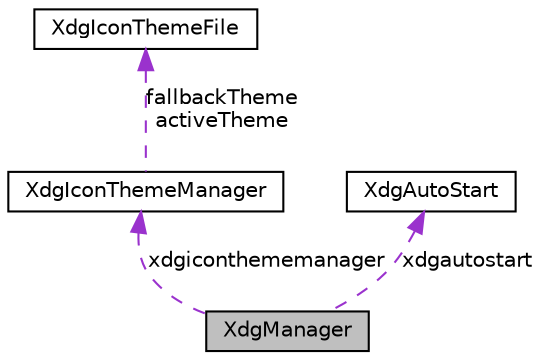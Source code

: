 digraph G
{
  edge [fontname="Helvetica",fontsize="10",labelfontname="Helvetica",labelfontsize="10"];
  node [fontname="Helvetica",fontsize="10",shape=record];
  Node1 [label="XdgManager",height=0.2,width=0.4,color="black", fillcolor="grey75", style="filled" fontcolor="black"];
  Node2 -> Node1 [dir=back,color="darkorchid3",fontsize="10",style="dashed",label="xdgiconthememanager",fontname="Helvetica"];
  Node2 [label="XdgIconThemeManager",height=0.2,width=0.4,color="black", fillcolor="white", style="filled",URL="$classXdgIconThemeManager.html",tooltip="shall manage the icon-themes and select the active one"];
  Node3 -> Node2 [dir=back,color="darkorchid3",fontsize="10",style="dashed",label="fallbackTheme\nactiveTheme",fontname="Helvetica"];
  Node3 [label="XdgIconThemeFile",height=0.2,width=0.4,color="black", fillcolor="white", style="filled",URL="$classXdgIconThemeFile.html",tooltip="handles a single iconthemefile"];
  Node4 -> Node1 [dir=back,color="darkorchid3",fontsize="10",style="dashed",label="xdgautostart",fontname="Helvetica"];
  Node4 [label="XdgAutoStart",height=0.2,width=0.4,color="black", fillcolor="white", style="filled",URL="$classXdgAutoStart.html",tooltip="manages the xdg-correct autostart stuff"];
}
